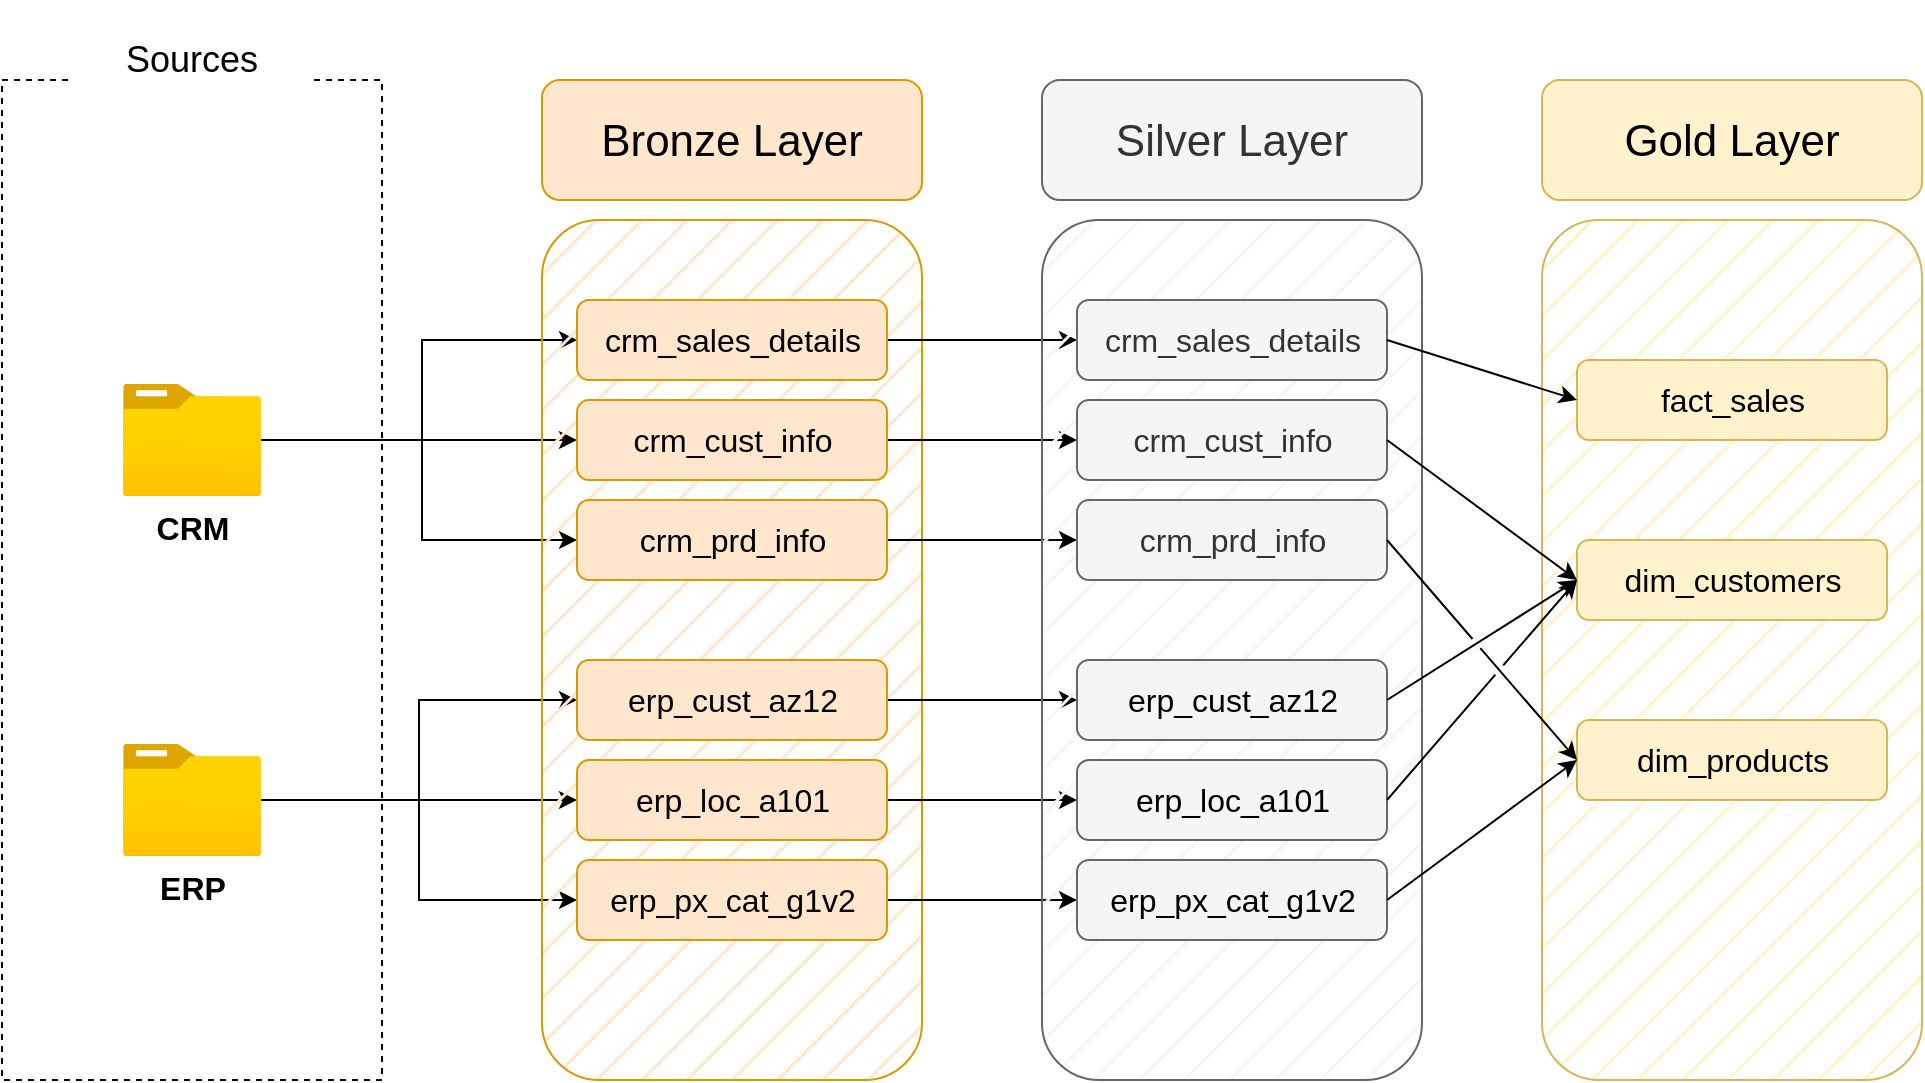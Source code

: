 <mxfile version="26.2.2">
  <diagram name="Page-1" id="liuAbpB6uZTPB0a4pdwD">
    <mxGraphModel dx="1828" dy="912" grid="1" gridSize="10" guides="1" tooltips="1" connect="1" arrows="1" fold="1" page="0" pageScale="1" pageWidth="850" pageHeight="1100" math="0" shadow="0">
      <root>
        <mxCell id="0" />
        <mxCell id="1" parent="0" />
        <mxCell id="A9NsG1vWM15PXqbASUl_-1" value="" style="rounded=0;whiteSpace=wrap;html=1;fillColor=none;dashed=1;" parent="1" vertex="1">
          <mxGeometry x="-240" y="230" width="190" height="500" as="geometry" />
        </mxCell>
        <mxCell id="A9NsG1vWM15PXqbASUl_-2" value="Sources" style="rounded=1;whiteSpace=wrap;html=1;fontSize=18;strokeColor=none;" parent="1" vertex="1">
          <mxGeometry x="-205" y="190" width="120" height="60" as="geometry" />
        </mxCell>
        <mxCell id="A9NsG1vWM15PXqbASUl_-20" style="edgeStyle=orthogonalEdgeStyle;rounded=0;orthogonalLoop=1;jettySize=auto;html=1;" parent="1" source="A9NsG1vWM15PXqbASUl_-3" target="A9NsG1vWM15PXqbASUl_-13" edge="1">
          <mxGeometry relative="1" as="geometry" />
        </mxCell>
        <mxCell id="A9NsG1vWM15PXqbASUl_-21" style="edgeStyle=orthogonalEdgeStyle;rounded=0;orthogonalLoop=1;jettySize=auto;html=1;" parent="1" source="A9NsG1vWM15PXqbASUl_-3" target="A9NsG1vWM15PXqbASUl_-10" edge="1">
          <mxGeometry relative="1" as="geometry">
            <Array as="points">
              <mxPoint x="-30" y="410" />
              <mxPoint x="-30" y="360" />
            </Array>
          </mxGeometry>
        </mxCell>
        <mxCell id="A9NsG1vWM15PXqbASUl_-22" style="edgeStyle=orthogonalEdgeStyle;rounded=0;orthogonalLoop=1;jettySize=auto;html=1;entryX=0;entryY=0.5;entryDx=0;entryDy=0;" parent="1" source="A9NsG1vWM15PXqbASUl_-3" target="A9NsG1vWM15PXqbASUl_-14" edge="1">
          <mxGeometry relative="1" as="geometry">
            <Array as="points">
              <mxPoint x="-30" y="410" />
              <mxPoint x="-30" y="460" />
            </Array>
          </mxGeometry>
        </mxCell>
        <mxCell id="A9NsG1vWM15PXqbASUl_-3" value="&lt;b&gt;&lt;font style=&quot;font-size: 16px;&quot;&gt;CRM&lt;/font&gt;&lt;/b&gt;" style="image;aspect=fixed;html=1;points=[];align=center;fontSize=12;image=img/lib/azure2/general/Folder_Blank.svg;" parent="1" vertex="1">
          <mxGeometry x="-179.5" y="382" width="69" height="56.0" as="geometry" />
        </mxCell>
        <mxCell id="A9NsG1vWM15PXqbASUl_-26" style="edgeStyle=orthogonalEdgeStyle;rounded=0;orthogonalLoop=1;jettySize=auto;html=1;entryX=0;entryY=0.5;entryDx=0;entryDy=0;" parent="1" source="A9NsG1vWM15PXqbASUl_-4" target="A9NsG1vWM15PXqbASUl_-24" edge="1">
          <mxGeometry relative="1" as="geometry" />
        </mxCell>
        <mxCell id="A9NsG1vWM15PXqbASUl_-27" style="edgeStyle=orthogonalEdgeStyle;rounded=0;orthogonalLoop=1;jettySize=auto;html=1;entryX=0;entryY=0.5;entryDx=0;entryDy=0;" parent="1" source="A9NsG1vWM15PXqbASUl_-4" target="A9NsG1vWM15PXqbASUl_-23" edge="1">
          <mxGeometry relative="1" as="geometry" />
        </mxCell>
        <mxCell id="A9NsG1vWM15PXqbASUl_-28" style="edgeStyle=orthogonalEdgeStyle;rounded=0;orthogonalLoop=1;jettySize=auto;html=1;entryX=0;entryY=0.5;entryDx=0;entryDy=0;" parent="1" source="A9NsG1vWM15PXqbASUl_-4" target="A9NsG1vWM15PXqbASUl_-25" edge="1">
          <mxGeometry relative="1" as="geometry" />
        </mxCell>
        <mxCell id="A9NsG1vWM15PXqbASUl_-4" value="&lt;b&gt;&lt;font style=&quot;font-size: 16px;&quot;&gt;ERP&lt;/font&gt;&lt;/b&gt;" style="image;aspect=fixed;html=1;points=[];align=center;fontSize=12;image=img/lib/azure2/general/Folder_Blank.svg;" parent="1" vertex="1">
          <mxGeometry x="-179.5" y="562" width="69" height="56.0" as="geometry" />
        </mxCell>
        <mxCell id="A9NsG1vWM15PXqbASUl_-8" value="" style="rounded=1;whiteSpace=wrap;html=1;fillStyle=hatch;fillColor=#ffe6cc;strokeColor=#d79b00;" parent="1" vertex="1">
          <mxGeometry x="30" y="300" width="190" height="430" as="geometry" />
        </mxCell>
        <mxCell id="A9NsG1vWM15PXqbASUl_-9" value="&lt;font style=&quot;font-size: 22px;&quot;&gt;Bronze Layer&lt;/font&gt;" style="rounded=1;whiteSpace=wrap;html=1;fillColor=#ffe6cc;strokeColor=#d79b00;fontSize=24;" parent="1" vertex="1">
          <mxGeometry x="30" y="230" width="190" height="60" as="geometry" />
        </mxCell>
        <mxCell id="2ACahSxaMoB5ukm6PUNC-10" style="edgeStyle=orthogonalEdgeStyle;rounded=0;orthogonalLoop=1;jettySize=auto;html=1;exitX=1;exitY=0.5;exitDx=0;exitDy=0;entryX=0;entryY=0.5;entryDx=0;entryDy=0;" parent="1" source="A9NsG1vWM15PXqbASUl_-10" target="2ACahSxaMoB5ukm6PUNC-4" edge="1">
          <mxGeometry relative="1" as="geometry" />
        </mxCell>
        <mxCell id="A9NsG1vWM15PXqbASUl_-10" value="&lt;font&gt;crm_sales_details&lt;/font&gt;" style="rounded=1;whiteSpace=wrap;html=1;fillColor=#ffe6cc;strokeColor=#d79b00;fontSize=16;" parent="1" vertex="1">
          <mxGeometry x="47.5" y="340" width="155" height="40" as="geometry" />
        </mxCell>
        <mxCell id="2ACahSxaMoB5ukm6PUNC-11" style="edgeStyle=orthogonalEdgeStyle;rounded=0;orthogonalLoop=1;jettySize=auto;html=1;exitX=1;exitY=0.5;exitDx=0;exitDy=0;entryX=0;entryY=0.5;entryDx=0;entryDy=0;" parent="1" source="A9NsG1vWM15PXqbASUl_-13" target="2ACahSxaMoB5ukm6PUNC-5" edge="1">
          <mxGeometry relative="1" as="geometry" />
        </mxCell>
        <mxCell id="A9NsG1vWM15PXqbASUl_-13" value="&lt;font&gt;crm_cust_info&lt;/font&gt;" style="rounded=1;whiteSpace=wrap;html=1;fillColor=#ffe6cc;strokeColor=#d79b00;fontSize=16;" parent="1" vertex="1">
          <mxGeometry x="47.5" y="390" width="155" height="40" as="geometry" />
        </mxCell>
        <mxCell id="2ACahSxaMoB5ukm6PUNC-12" style="edgeStyle=orthogonalEdgeStyle;rounded=0;orthogonalLoop=1;jettySize=auto;html=1;exitX=1;exitY=0.5;exitDx=0;exitDy=0;entryX=0;entryY=0.5;entryDx=0;entryDy=0;" parent="1" source="A9NsG1vWM15PXqbASUl_-14" target="2ACahSxaMoB5ukm6PUNC-6" edge="1">
          <mxGeometry relative="1" as="geometry" />
        </mxCell>
        <mxCell id="A9NsG1vWM15PXqbASUl_-14" value="&lt;font&gt;crm_prd_info&lt;/font&gt;" style="rounded=1;whiteSpace=wrap;html=1;fillColor=#ffe6cc;strokeColor=#d79b00;fontSize=16;" parent="1" vertex="1">
          <mxGeometry x="47.5" y="440" width="155" height="40" as="geometry" />
        </mxCell>
        <mxCell id="2ACahSxaMoB5ukm6PUNC-13" style="edgeStyle=orthogonalEdgeStyle;rounded=0;orthogonalLoop=1;jettySize=auto;html=1;exitX=1;exitY=0.5;exitDx=0;exitDy=0;entryX=0;entryY=0.5;entryDx=0;entryDy=0;" parent="1" source="A9NsG1vWM15PXqbASUl_-23" target="2ACahSxaMoB5ukm6PUNC-7" edge="1">
          <mxGeometry relative="1" as="geometry" />
        </mxCell>
        <mxCell id="A9NsG1vWM15PXqbASUl_-23" value="&lt;font&gt;erp_cust_az12&lt;/font&gt;" style="rounded=1;whiteSpace=wrap;html=1;fillColor=#ffe6cc;strokeColor=#d79b00;fontSize=16;" parent="1" vertex="1">
          <mxGeometry x="47.5" y="520" width="155" height="40" as="geometry" />
        </mxCell>
        <mxCell id="2ACahSxaMoB5ukm6PUNC-14" style="edgeStyle=orthogonalEdgeStyle;rounded=0;orthogonalLoop=1;jettySize=auto;html=1;exitX=1;exitY=0.5;exitDx=0;exitDy=0;entryX=0;entryY=0.5;entryDx=0;entryDy=0;" parent="1" source="A9NsG1vWM15PXqbASUl_-24" target="2ACahSxaMoB5ukm6PUNC-8" edge="1">
          <mxGeometry relative="1" as="geometry" />
        </mxCell>
        <mxCell id="A9NsG1vWM15PXqbASUl_-24" value="&lt;font&gt;erp_loc_a101&lt;/font&gt;" style="rounded=1;whiteSpace=wrap;html=1;fillColor=#ffe6cc;strokeColor=#d79b00;fontSize=16;" parent="1" vertex="1">
          <mxGeometry x="47.5" y="570" width="155" height="40" as="geometry" />
        </mxCell>
        <mxCell id="2ACahSxaMoB5ukm6PUNC-15" style="edgeStyle=orthogonalEdgeStyle;rounded=0;orthogonalLoop=1;jettySize=auto;html=1;exitX=1;exitY=0.5;exitDx=0;exitDy=0;" parent="1" source="A9NsG1vWM15PXqbASUl_-25" target="2ACahSxaMoB5ukm6PUNC-9" edge="1">
          <mxGeometry relative="1" as="geometry" />
        </mxCell>
        <mxCell id="A9NsG1vWM15PXqbASUl_-25" value="&lt;font&gt;erp_px_cat_g1v2&lt;/font&gt;" style="rounded=1;whiteSpace=wrap;html=1;fillColor=#ffe6cc;strokeColor=#d79b00;fontSize=16;" parent="1" vertex="1">
          <mxGeometry x="47.5" y="620" width="155" height="40" as="geometry" />
        </mxCell>
        <mxCell id="2ACahSxaMoB5ukm6PUNC-2" value="" style="rounded=1;whiteSpace=wrap;html=1;fillStyle=hatch;fillColor=#f5f5f5;strokeColor=#666666;fontColor=#333333;" parent="1" vertex="1">
          <mxGeometry x="280" y="300" width="190" height="430" as="geometry" />
        </mxCell>
        <mxCell id="2ACahSxaMoB5ukm6PUNC-3" value="&lt;font style=&quot;font-size: 22px;&quot;&gt;Silver Layer&lt;/font&gt;" style="rounded=1;whiteSpace=wrap;html=1;fillColor=#f5f5f5;strokeColor=#666666;fontSize=24;fontColor=#333333;" parent="1" vertex="1">
          <mxGeometry x="280" y="230" width="190" height="60" as="geometry" />
        </mxCell>
        <mxCell id="2ACahSxaMoB5ukm6PUNC-4" value="&lt;font&gt;crm_sales_details&lt;/font&gt;" style="rounded=1;whiteSpace=wrap;html=1;fillColor=#f5f5f5;strokeColor=#666666;fontSize=16;fontColor=#333333;" parent="1" vertex="1">
          <mxGeometry x="297.5" y="340" width="155" height="40" as="geometry" />
        </mxCell>
        <mxCell id="2ACahSxaMoB5ukm6PUNC-5" value="&lt;font&gt;crm_cust_info&lt;/font&gt;" style="rounded=1;whiteSpace=wrap;html=1;fillColor=#f5f5f5;strokeColor=#666666;fontSize=16;fontColor=#333333;" parent="1" vertex="1">
          <mxGeometry x="297.5" y="390" width="155" height="40" as="geometry" />
        </mxCell>
        <mxCell id="2ACahSxaMoB5ukm6PUNC-6" value="&lt;font&gt;crm_prd_info&lt;/font&gt;" style="rounded=1;whiteSpace=wrap;html=1;fillColor=#f5f5f5;strokeColor=#666666;fontSize=16;fontColor=#333333;" parent="1" vertex="1">
          <mxGeometry x="297.5" y="440" width="155" height="40" as="geometry" />
        </mxCell>
        <mxCell id="2ACahSxaMoB5ukm6PUNC-7" value="&lt;span style=&quot;color: rgb(0, 0, 0);&quot;&gt;erp_cust_az12&lt;/span&gt;" style="rounded=1;whiteSpace=wrap;html=1;fillColor=#f5f5f5;strokeColor=#666666;fontSize=16;fontColor=#333333;" parent="1" vertex="1">
          <mxGeometry x="297.5" y="520" width="155" height="40" as="geometry" />
        </mxCell>
        <mxCell id="2ACahSxaMoB5ukm6PUNC-8" value="&lt;span style=&quot;color: rgb(0, 0, 0);&quot;&gt;erp_loc_a101&lt;/span&gt;" style="rounded=1;whiteSpace=wrap;html=1;fillColor=#f5f5f5;strokeColor=#666666;fontSize=16;fontColor=#333333;" parent="1" vertex="1">
          <mxGeometry x="297.5" y="570" width="155" height="40" as="geometry" />
        </mxCell>
        <mxCell id="2ACahSxaMoB5ukm6PUNC-9" value="&lt;span style=&quot;color: rgb(0, 0, 0);&quot;&gt;erp_px_cat_g1v2&lt;/span&gt;" style="rounded=1;whiteSpace=wrap;html=1;fillColor=#f5f5f5;strokeColor=#666666;fontSize=16;fontColor=#333333;" parent="1" vertex="1">
          <mxGeometry x="297.5" y="620" width="155" height="40" as="geometry" />
        </mxCell>
        <mxCell id="rEyV63-aJ9Ua1URXeicN-1" value="" style="rounded=1;whiteSpace=wrap;html=1;fillStyle=hatch;fillColor=#fff2cc;strokeColor=#d6b656;" vertex="1" parent="1">
          <mxGeometry x="530" y="300" width="190" height="430" as="geometry" />
        </mxCell>
        <mxCell id="rEyV63-aJ9Ua1URXeicN-2" value="&lt;font style=&quot;font-size: 22px;&quot;&gt;Gold Layer&lt;/font&gt;" style="rounded=1;whiteSpace=wrap;html=1;fillColor=#fff2cc;strokeColor=#d6b656;fontSize=24;" vertex="1" parent="1">
          <mxGeometry x="530" y="230" width="190" height="60" as="geometry" />
        </mxCell>
        <mxCell id="rEyV63-aJ9Ua1URXeicN-3" value="&lt;font&gt;fact_sales&lt;/font&gt;" style="rounded=1;whiteSpace=wrap;html=1;fillColor=#fff2cc;strokeColor=#d6b656;fontSize=16;" vertex="1" parent="1">
          <mxGeometry x="547.5" y="370" width="155" height="40" as="geometry" />
        </mxCell>
        <mxCell id="rEyV63-aJ9Ua1URXeicN-4" value="&lt;font&gt;dim_customers&lt;/font&gt;" style="rounded=1;whiteSpace=wrap;html=1;fillColor=#fff2cc;strokeColor=#d6b656;fontSize=16;" vertex="1" parent="1">
          <mxGeometry x="547.5" y="460" width="155" height="40" as="geometry" />
        </mxCell>
        <mxCell id="rEyV63-aJ9Ua1URXeicN-5" value="&lt;font&gt;dim_products&lt;/font&gt;" style="rounded=1;whiteSpace=wrap;html=1;fillColor=#fff2cc;strokeColor=#d6b656;fontSize=16;" vertex="1" parent="1">
          <mxGeometry x="547.5" y="550" width="155" height="40" as="geometry" />
        </mxCell>
        <mxCell id="rEyV63-aJ9Ua1URXeicN-9" value="" style="endArrow=classic;html=1;rounded=0;entryX=0;entryY=0.5;entryDx=0;entryDy=0;jumpStyle=gap;" edge="1" parent="1" target="rEyV63-aJ9Ua1URXeicN-4">
          <mxGeometry width="50" height="50" relative="1" as="geometry">
            <mxPoint x="452.5" y="540" as="sourcePoint" />
            <mxPoint x="502.5" y="490" as="targetPoint" />
          </mxGeometry>
        </mxCell>
        <mxCell id="rEyV63-aJ9Ua1URXeicN-10" value="" style="endArrow=classic;html=1;rounded=0;exitX=1;exitY=0.5;exitDx=0;exitDy=0;entryX=0;entryY=0.5;entryDx=0;entryDy=0;" edge="1" parent="1" source="2ACahSxaMoB5ukm6PUNC-4" target="rEyV63-aJ9Ua1URXeicN-3">
          <mxGeometry width="50" height="50" relative="1" as="geometry">
            <mxPoint x="490" y="440" as="sourcePoint" />
            <mxPoint x="540" y="390" as="targetPoint" />
          </mxGeometry>
        </mxCell>
        <mxCell id="rEyV63-aJ9Ua1URXeicN-11" value="" style="endArrow=classic;html=1;rounded=0;entryX=0;entryY=0.5;entryDx=0;entryDy=0;jumpStyle=gap;" edge="1" parent="1" target="rEyV63-aJ9Ua1URXeicN-4">
          <mxGeometry width="50" height="50" relative="1" as="geometry">
            <mxPoint x="452.5" y="410" as="sourcePoint" />
            <mxPoint x="502.5" y="360" as="targetPoint" />
          </mxGeometry>
        </mxCell>
        <mxCell id="rEyV63-aJ9Ua1URXeicN-12" value="" style="endArrow=classic;html=1;rounded=0;entryX=0;entryY=0.5;entryDx=0;entryDy=0;exitX=1;exitY=0.5;exitDx=0;exitDy=0;jumpStyle=gap;" edge="1" parent="1" source="2ACahSxaMoB5ukm6PUNC-6" target="rEyV63-aJ9Ua1URXeicN-5">
          <mxGeometry width="50" height="50" relative="1" as="geometry">
            <mxPoint x="450" y="460" as="sourcePoint" />
            <mxPoint x="547.5" y="530" as="targetPoint" />
          </mxGeometry>
        </mxCell>
        <mxCell id="rEyV63-aJ9Ua1URXeicN-13" value="" style="endArrow=classic;html=1;rounded=0;entryX=0;entryY=0.5;entryDx=0;entryDy=0;exitX=1;exitY=0.5;exitDx=0;exitDy=0;jumpStyle=gap;" edge="1" parent="1" source="2ACahSxaMoB5ukm6PUNC-8" target="rEyV63-aJ9Ua1URXeicN-4">
          <mxGeometry width="50" height="50" relative="1" as="geometry">
            <mxPoint x="472.5" y="430" as="sourcePoint" />
            <mxPoint x="568" y="500" as="targetPoint" />
          </mxGeometry>
        </mxCell>
        <mxCell id="rEyV63-aJ9Ua1URXeicN-14" value="" style="endArrow=classic;html=1;rounded=0;entryX=0;entryY=0.5;entryDx=0;entryDy=0;exitX=1;exitY=0.5;exitDx=0;exitDy=0;jumpStyle=gap;" edge="1" parent="1" source="2ACahSxaMoB5ukm6PUNC-9" target="rEyV63-aJ9Ua1URXeicN-5">
          <mxGeometry width="50" height="50" relative="1" as="geometry">
            <mxPoint x="482.5" y="440" as="sourcePoint" />
            <mxPoint x="578" y="510" as="targetPoint" />
          </mxGeometry>
        </mxCell>
      </root>
    </mxGraphModel>
  </diagram>
</mxfile>
